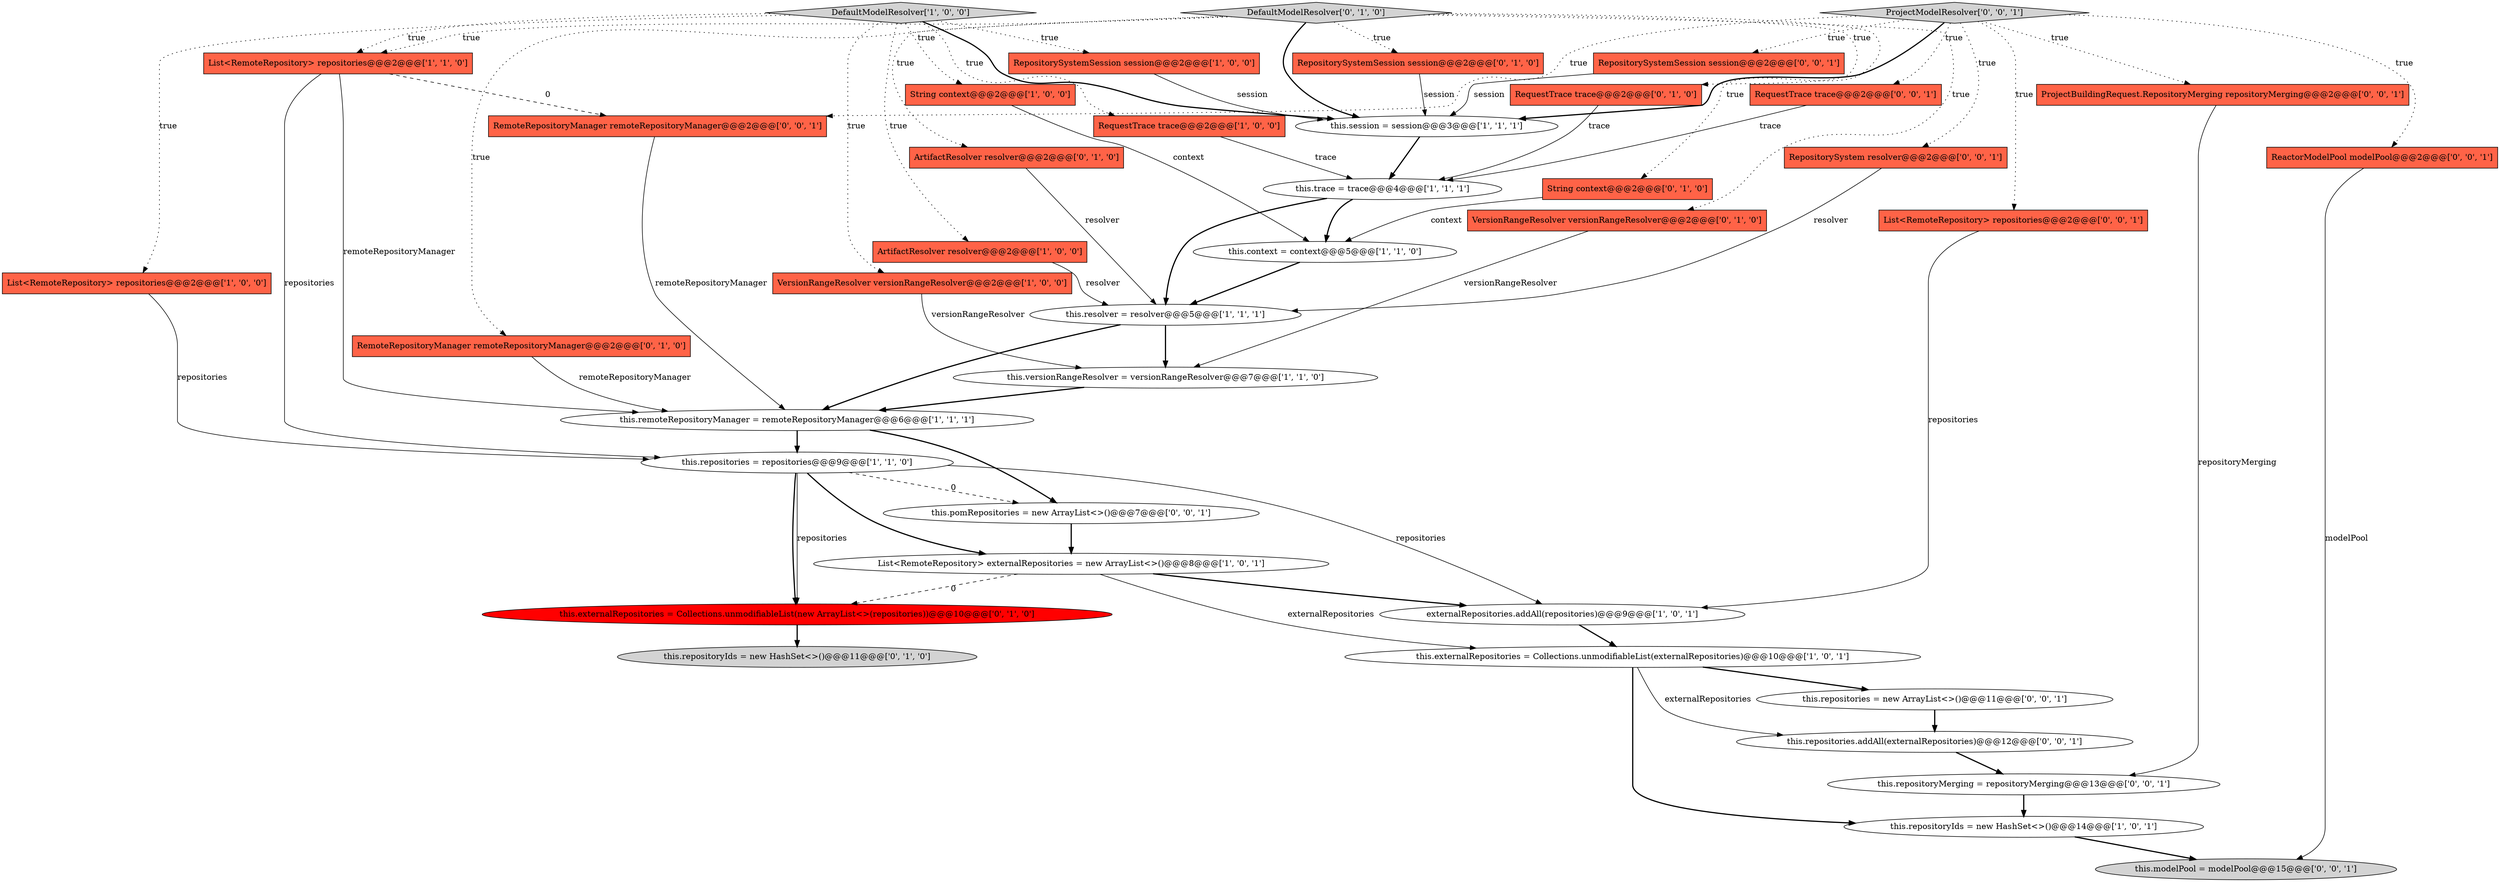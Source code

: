 digraph {
37 [style = filled, label = "ProjectBuildingRequest.RepositoryMerging repositoryMerging@@@2@@@['0', '0', '1']", fillcolor = tomato, shape = box image = "AAA0AAABBB3BBB"];
11 [style = filled, label = "RepositorySystemSession session@@@2@@@['1', '0', '0']", fillcolor = tomato, shape = box image = "AAA0AAABBB1BBB"];
6 [style = filled, label = "String context@@@2@@@['1', '0', '0']", fillcolor = tomato, shape = box image = "AAA0AAABBB1BBB"];
26 [style = filled, label = "RemoteRepositoryManager remoteRepositoryManager@@@2@@@['0', '1', '0']", fillcolor = tomato, shape = box image = "AAA0AAABBB2BBB"];
29 [style = filled, label = "RepositorySystemSession session@@@2@@@['0', '0', '1']", fillcolor = tomato, shape = box image = "AAA0AAABBB3BBB"];
10 [style = filled, label = "List<RemoteRepository> repositories@@@2@@@['1', '0', '0']", fillcolor = tomato, shape = box image = "AAA0AAABBB1BBB"];
16 [style = filled, label = "List<RemoteRepository> repositories@@@2@@@['1', '1', '0']", fillcolor = tomato, shape = box image = "AAA0AAABBB1BBB"];
19 [style = filled, label = "ArtifactResolver resolver@@@2@@@['0', '1', '0']", fillcolor = tomato, shape = box image = "AAA0AAABBB2BBB"];
36 [style = filled, label = "this.repositories.addAll(externalRepositories)@@@12@@@['0', '0', '1']", fillcolor = white, shape = ellipse image = "AAA0AAABBB3BBB"];
27 [style = filled, label = "this.repositoryIds = new HashSet<>()@@@11@@@['0', '1', '0']", fillcolor = lightgray, shape = ellipse image = "AAA0AAABBB2BBB"];
4 [style = filled, label = "ArtifactResolver resolver@@@2@@@['1', '0', '0']", fillcolor = tomato, shape = box image = "AAA0AAABBB1BBB"];
34 [style = filled, label = "ReactorModelPool modelPool@@@2@@@['0', '0', '1']", fillcolor = tomato, shape = box image = "AAA0AAABBB3BBB"];
1 [style = filled, label = "this.externalRepositories = Collections.unmodifiableList(externalRepositories)@@@10@@@['1', '0', '1']", fillcolor = white, shape = ellipse image = "AAA0AAABBB1BBB"];
3 [style = filled, label = "this.repositories = repositories@@@9@@@['1', '1', '0']", fillcolor = white, shape = ellipse image = "AAA0AAABBB1BBB"];
31 [style = filled, label = "this.pomRepositories = new ArrayList<>()@@@7@@@['0', '0', '1']", fillcolor = white, shape = ellipse image = "AAA0AAABBB3BBB"];
25 [style = filled, label = "String context@@@2@@@['0', '1', '0']", fillcolor = tomato, shape = box image = "AAA0AAABBB2BBB"];
38 [style = filled, label = "this.repositoryMerging = repositoryMerging@@@13@@@['0', '0', '1']", fillcolor = white, shape = ellipse image = "AAA0AAABBB3BBB"];
0 [style = filled, label = "this.versionRangeResolver = versionRangeResolver@@@7@@@['1', '1', '0']", fillcolor = white, shape = ellipse image = "AAA0AAABBB1BBB"];
30 [style = filled, label = "RequestTrace trace@@@2@@@['0', '0', '1']", fillcolor = tomato, shape = box image = "AAA0AAABBB3BBB"];
24 [style = filled, label = "DefaultModelResolver['0', '1', '0']", fillcolor = lightgray, shape = diamond image = "AAA0AAABBB2BBB"];
39 [style = filled, label = "RemoteRepositoryManager remoteRepositoryManager@@@2@@@['0', '0', '1']", fillcolor = tomato, shape = box image = "AAA0AAABBB3BBB"];
22 [style = filled, label = "VersionRangeResolver versionRangeResolver@@@2@@@['0', '1', '0']", fillcolor = tomato, shape = box image = "AAA0AAABBB2BBB"];
2 [style = filled, label = "RequestTrace trace@@@2@@@['1', '0', '0']", fillcolor = tomato, shape = box image = "AAA0AAABBB1BBB"];
9 [style = filled, label = "DefaultModelResolver['1', '0', '0']", fillcolor = lightgray, shape = diamond image = "AAA0AAABBB1BBB"];
12 [style = filled, label = "this.session = session@@@3@@@['1', '1', '1']", fillcolor = white, shape = ellipse image = "AAA0AAABBB1BBB"];
5 [style = filled, label = "this.repositoryIds = new HashSet<>()@@@14@@@['1', '0', '1']", fillcolor = white, shape = ellipse image = "AAA0AAABBB1BBB"];
17 [style = filled, label = "externalRepositories.addAll(repositories)@@@9@@@['1', '0', '1']", fillcolor = white, shape = ellipse image = "AAA0AAABBB1BBB"];
18 [style = filled, label = "this.trace = trace@@@4@@@['1', '1', '1']", fillcolor = white, shape = ellipse image = "AAA0AAABBB1BBB"];
40 [style = filled, label = "ProjectModelResolver['0', '0', '1']", fillcolor = lightgray, shape = diamond image = "AAA0AAABBB3BBB"];
14 [style = filled, label = "VersionRangeResolver versionRangeResolver@@@2@@@['1', '0', '0']", fillcolor = tomato, shape = box image = "AAA0AAABBB1BBB"];
13 [style = filled, label = "this.remoteRepositoryManager = remoteRepositoryManager@@@6@@@['1', '1', '1']", fillcolor = white, shape = ellipse image = "AAA0AAABBB1BBB"];
15 [style = filled, label = "this.context = context@@@5@@@['1', '1', '0']", fillcolor = white, shape = ellipse image = "AAA0AAABBB1BBB"];
28 [style = filled, label = "List<RemoteRepository> repositories@@@2@@@['0', '0', '1']", fillcolor = tomato, shape = box image = "AAA0AAABBB3BBB"];
8 [style = filled, label = "this.resolver = resolver@@@5@@@['1', '1', '1']", fillcolor = white, shape = ellipse image = "AAA0AAABBB1BBB"];
20 [style = filled, label = "this.externalRepositories = Collections.unmodifiableList(new ArrayList<>(repositories))@@@10@@@['0', '1', '0']", fillcolor = red, shape = ellipse image = "AAA1AAABBB2BBB"];
32 [style = filled, label = "RepositorySystem resolver@@@2@@@['0', '0', '1']", fillcolor = tomato, shape = box image = "AAA0AAABBB3BBB"];
35 [style = filled, label = "this.modelPool = modelPool@@@15@@@['0', '0', '1']", fillcolor = lightgray, shape = ellipse image = "AAA0AAABBB3BBB"];
7 [style = filled, label = "List<RemoteRepository> externalRepositories = new ArrayList<>()@@@8@@@['1', '0', '1']", fillcolor = white, shape = ellipse image = "AAA0AAABBB1BBB"];
21 [style = filled, label = "RepositorySystemSession session@@@2@@@['0', '1', '0']", fillcolor = tomato, shape = box image = "AAA0AAABBB2BBB"];
23 [style = filled, label = "RequestTrace trace@@@2@@@['0', '1', '0']", fillcolor = tomato, shape = box image = "AAA0AAABBB2BBB"];
33 [style = filled, label = "this.repositories = new ArrayList<>()@@@11@@@['0', '0', '1']", fillcolor = white, shape = ellipse image = "AAA0AAABBB3BBB"];
26->13 [style = solid, label="remoteRepositoryManager"];
1->5 [style = bold, label=""];
38->5 [style = bold, label=""];
40->34 [style = dotted, label="true"];
40->39 [style = dotted, label="true"];
24->12 [style = bold, label=""];
2->18 [style = solid, label="trace"];
7->17 [style = bold, label=""];
3->17 [style = solid, label="repositories"];
0->13 [style = bold, label=""];
17->1 [style = bold, label=""];
24->25 [style = dotted, label="true"];
3->31 [style = dashed, label="0"];
21->12 [style = solid, label="session"];
39->13 [style = solid, label="remoteRepositoryManager"];
16->3 [style = solid, label="repositories"];
9->11 [style = dotted, label="true"];
16->13 [style = solid, label="remoteRepositoryManager"];
18->15 [style = bold, label=""];
40->28 [style = dotted, label="true"];
16->39 [style = dashed, label="0"];
1->36 [style = solid, label="externalRepositories"];
40->30 [style = dotted, label="true"];
7->20 [style = dashed, label="0"];
40->32 [style = dotted, label="true"];
3->20 [style = solid, label="repositories"];
34->35 [style = solid, label="modelPool"];
9->6 [style = dotted, label="true"];
40->37 [style = dotted, label="true"];
24->16 [style = dotted, label="true"];
31->7 [style = bold, label=""];
9->14 [style = dotted, label="true"];
40->29 [style = dotted, label="true"];
20->27 [style = bold, label=""];
8->0 [style = bold, label=""];
25->15 [style = solid, label="context"];
10->3 [style = solid, label="repositories"];
40->12 [style = bold, label=""];
14->0 [style = solid, label="versionRangeResolver"];
3->20 [style = bold, label=""];
1->33 [style = bold, label=""];
24->23 [style = dotted, label="true"];
37->38 [style = solid, label="repositoryMerging"];
13->3 [style = bold, label=""];
30->18 [style = solid, label="trace"];
3->7 [style = bold, label=""];
24->26 [style = dotted, label="true"];
11->12 [style = solid, label="session"];
24->22 [style = dotted, label="true"];
19->8 [style = solid, label="resolver"];
9->2 [style = dotted, label="true"];
33->36 [style = bold, label=""];
12->18 [style = bold, label=""];
22->0 [style = solid, label="versionRangeResolver"];
9->4 [style = dotted, label="true"];
24->19 [style = dotted, label="true"];
18->8 [style = bold, label=""];
23->18 [style = solid, label="trace"];
6->15 [style = solid, label="context"];
9->12 [style = bold, label=""];
13->31 [style = bold, label=""];
36->38 [style = bold, label=""];
9->16 [style = dotted, label="true"];
9->10 [style = dotted, label="true"];
24->21 [style = dotted, label="true"];
15->8 [style = bold, label=""];
32->8 [style = solid, label="resolver"];
5->35 [style = bold, label=""];
8->13 [style = bold, label=""];
7->1 [style = solid, label="externalRepositories"];
28->17 [style = solid, label="repositories"];
4->8 [style = solid, label="resolver"];
29->12 [style = solid, label="session"];
}
